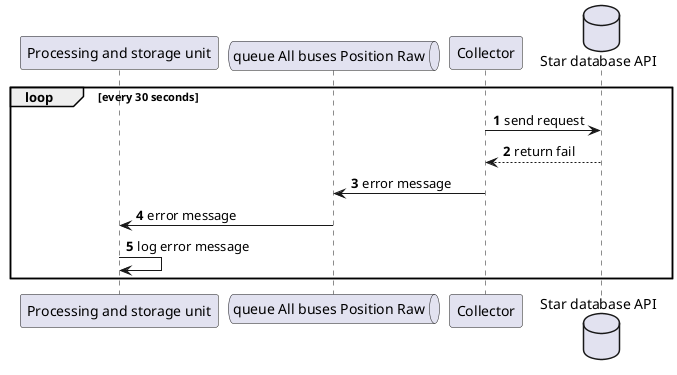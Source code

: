 @startuml sub sequence diagram collector fail
autonumber
participant "Processing and storage unit" as UTS
queue       "queue All buses Position Raw" as QABPR
participant Collector as Co
database    "Star database API"    as DBStar

loop every 30 seconds
    Co -> DBStar : send request
    DBStar --> Co : return fail
    Co -> QABPR : error message
    QABPR -> UTS : error message
    UTS -> UTS : log error message
end
@enduml